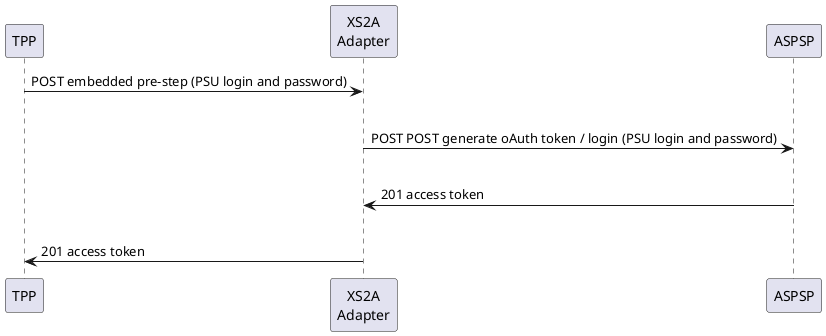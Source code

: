 @startuml
participant tpp as "TPP"
participant adapter as "XS2A\nAdapter"
participant bank as "ASPSP"

tpp->adapter: POST embedded pre-step (PSU login and password)
|||
adapter->bank: POST POST generate oAuth token / login (PSU login and password)
|||
adapter<-bank: 201 access token
|||
tpp<-adapter: 201 access token
@enduml